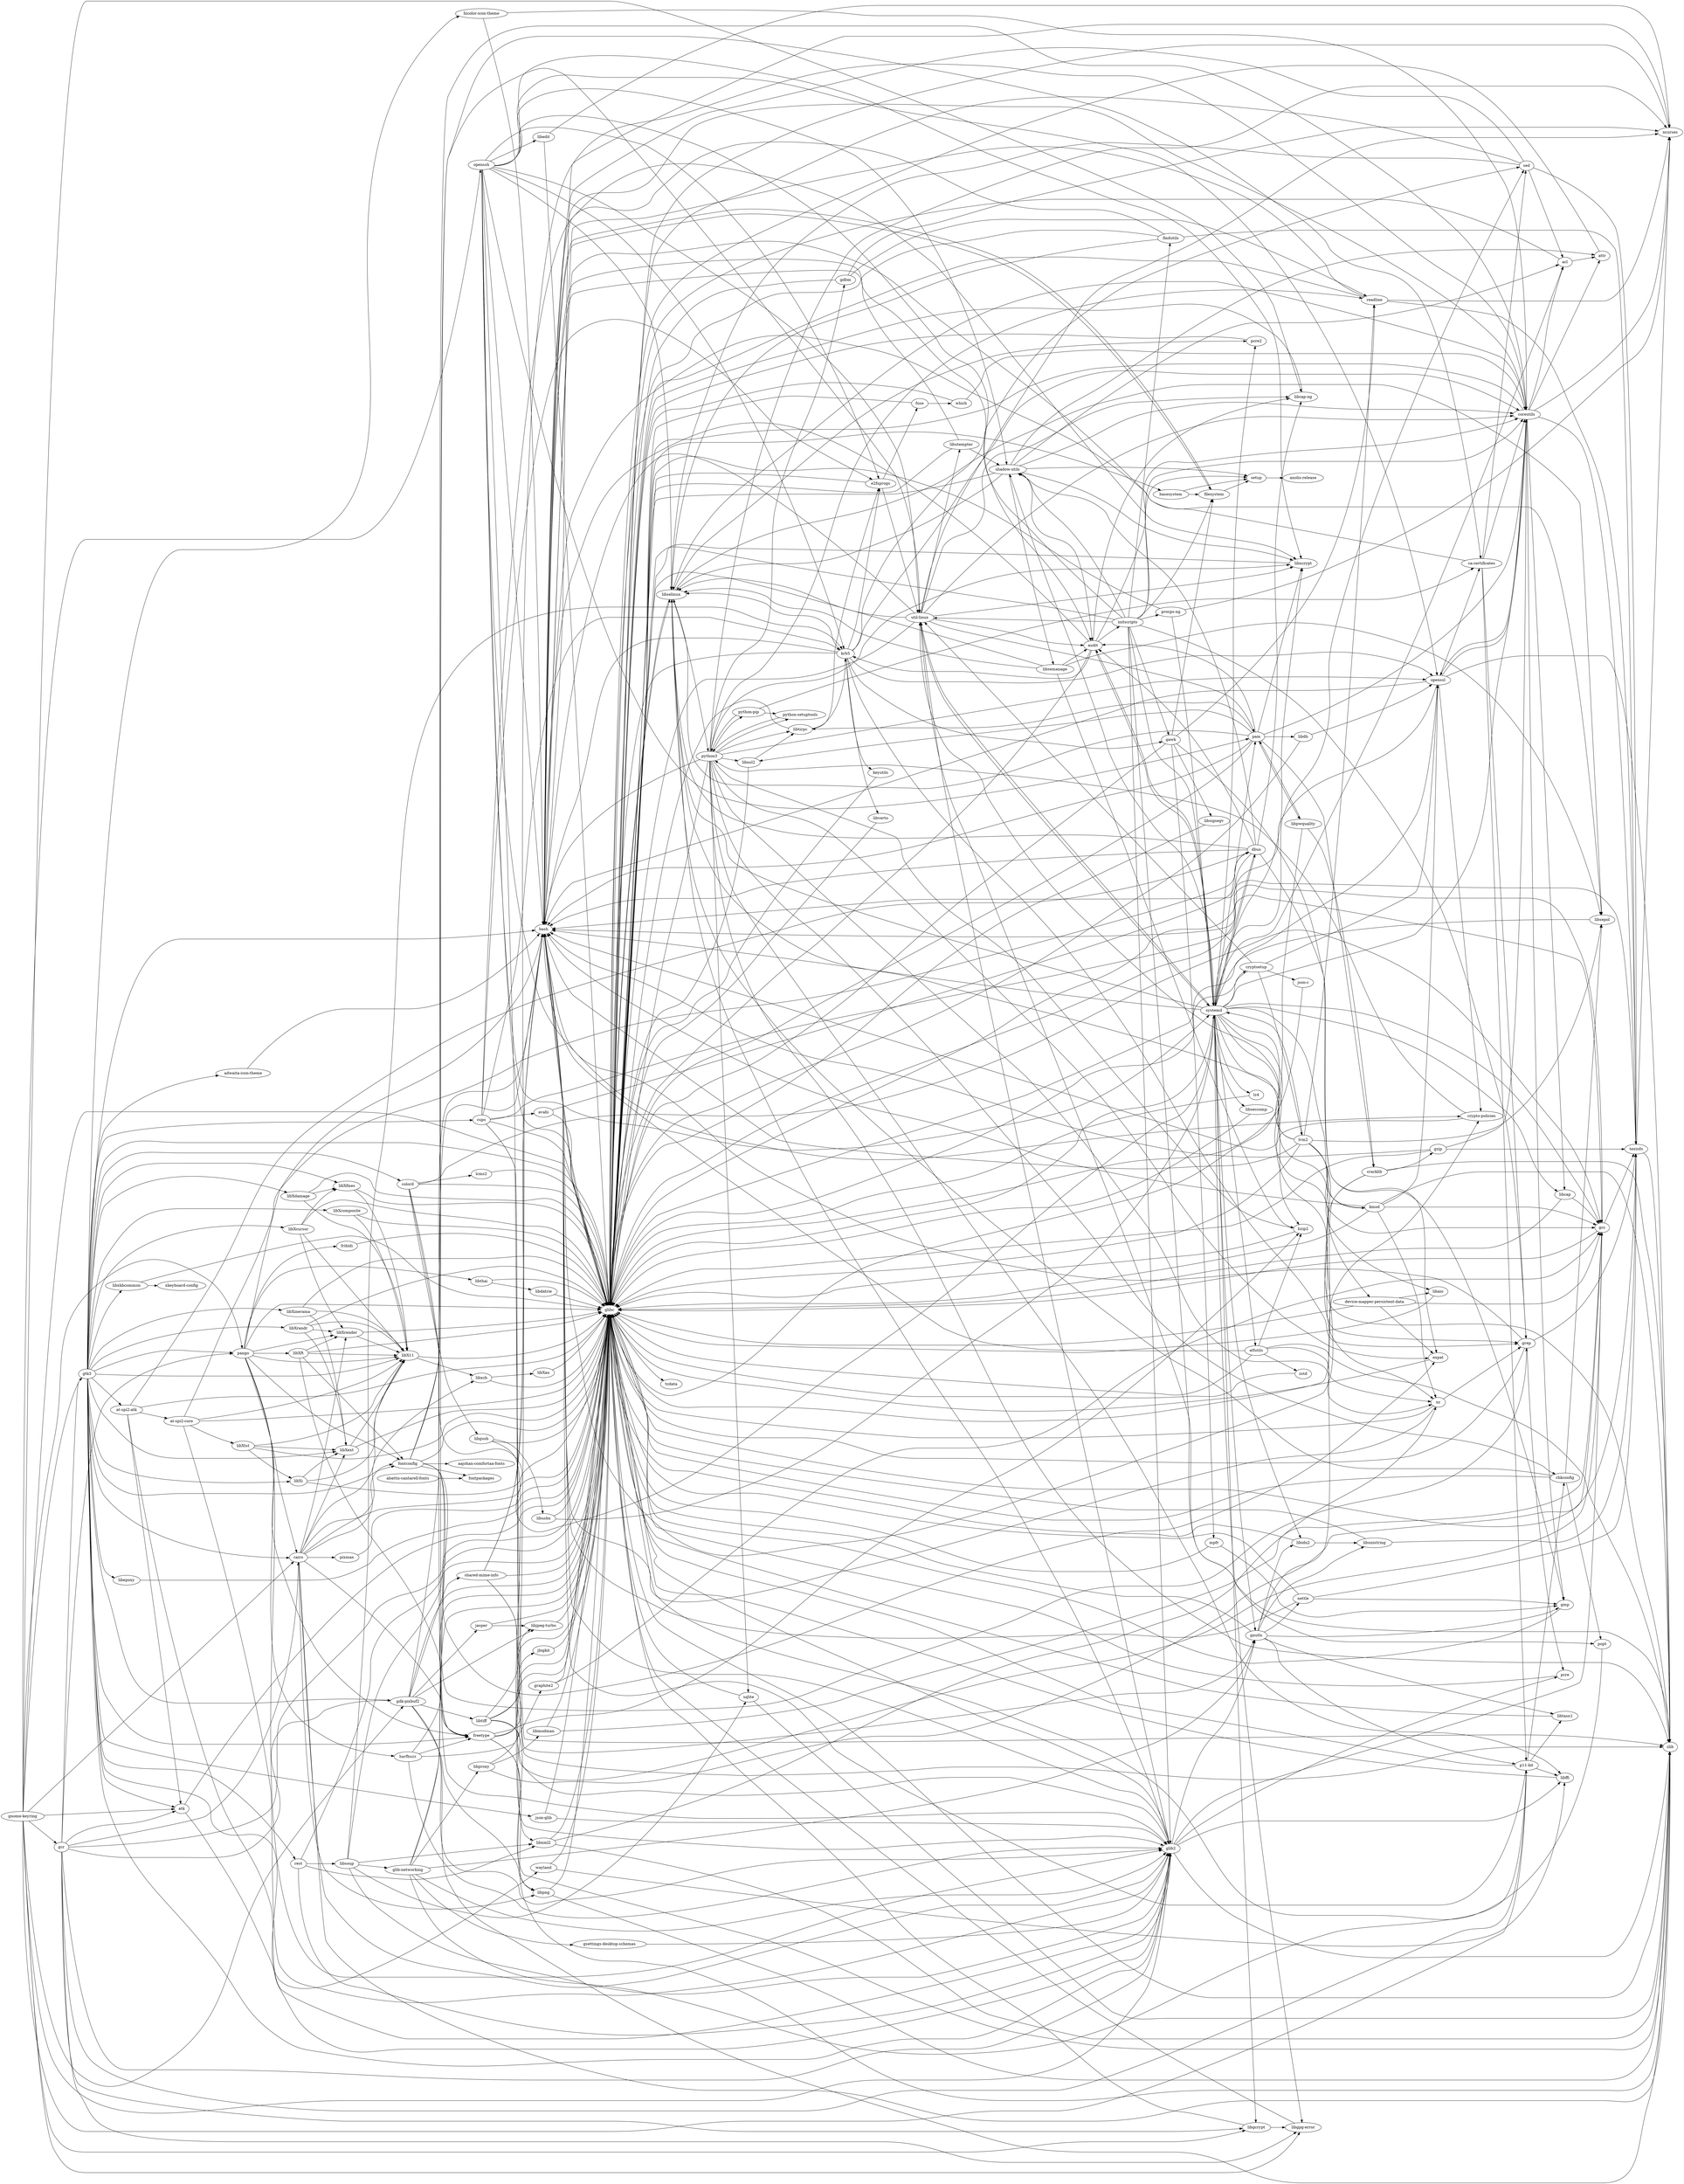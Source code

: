 digraph MyPicture {
	graph [rankdir=LR]
	openssh
	openssh -> bash
	openssh -> "util-linux"
	openssh -> audit
	openssh -> libxcrypt
	openssh -> openssl
	openssh -> glibc
	openssh -> libselinux
	openssh -> zlib
	openssh -> "crypto-policies"
	openssh -> e2fsprogs
	openssh -> libedit
	openssh -> krb5
	openssh -> "shadow-utils"
	openssh -> pam
	openssh -> systemd
	bash
	bash -> filesystem
	bash -> glibc
	bash -> ncurses
	"util-linux"
	"util-linux" -> bash
	"util-linux" -> glibc
	"util-linux" -> coreutils
	"util-linux" -> libselinux
	"util-linux" -> pam
	"util-linux" -> audit
	"util-linux" -> "libcap-ng"
	"util-linux" -> libxcrypt
	"util-linux" -> ncurses
	"util-linux" -> systemd
	"util-linux" -> libutempter
	"util-linux" -> zlib
	audit
	audit -> bash
	audit -> coreutils
	audit -> glibc
	audit -> initscripts
	audit -> "libcap-ng"
	audit -> krb5
	audit -> systemd
	libxcrypt
	libxcrypt -> glibc
	openssl
	openssl -> bash
	openssl -> coreutils
	openssl -> glibc
	openssl -> zlib
	openssl -> "ca-certificates"
	openssl -> "crypto-policies"
	glibc
	glibc -> basesystem
	glibc -> bash
	glibc -> libselinux
	glibc -> tzdata
	libselinux
	libselinux -> glibc
	libselinux -> pcre2
	libselinux -> libsepol
	libselinux -> python3
	zlib
	zlib -> glibc
	"crypto-policies"
	"crypto-policies" -> bash
	"crypto-policies" -> python3
	e2fsprogs
	e2fsprogs -> "util-linux"
	e2fsprogs -> glibc
	e2fsprogs -> fuse
	libedit
	libedit -> ncurses
	libedit -> glibc
	krb5
	krb5 -> bash
	krb5 -> coreutils
	krb5 -> gawk
	krb5 -> grep
	krb5 -> keyutils
	krb5 -> e2fsprogs
	krb5 -> openssl
	krb5 -> glibc
	krb5 -> libselinux
	krb5 -> libverto
	krb5 -> sed
	"shadow-utils"
	"shadow-utils" -> audit
	"shadow-utils" -> coreutils
	"shadow-utils" -> glibc
	"shadow-utils" -> acl
	"shadow-utils" -> attr
	"shadow-utils" -> libxcrypt
	"shadow-utils" -> libselinux
	"shadow-utils" -> libsemanage
	"shadow-utils" -> setup
	pam
	pam -> bash
	pam -> glibc
	pam -> audit
	pam -> coreutils
	pam -> cracklib
	pam -> libxcrypt
	pam -> libdb
	pam -> libnsl2
	pam -> libpwquality
	pam -> libselinux
	pam -> libtirpc
	systemd
	systemd -> bash
	systemd -> glibc
	systemd -> "shadow-utils"
	systemd -> acl
	systemd -> coreutils
	systemd -> dbus
	systemd -> grep
	systemd -> audit
	systemd -> "util-linux"
	systemd -> bzip2
	systemd -> libcap
	systemd -> libxcrypt
	systemd -> cryptsetup
	systemd -> elfutils
	systemd -> gcc
	systemd -> libgcrypt
	systemd -> gnutls
	systemd -> "libgpg-error"
	systemd -> libidn2
	systemd -> kmod
	systemd -> lz4
	systemd -> xz
	systemd -> pam
	systemd -> pcre2
	systemd -> libseccomp
	systemd -> libselinux
	systemd -> zlib
	systemd -> openssl
	systemd -> sed
	acl
	acl -> glibc
	acl -> attr
	coreutils
	coreutils -> acl
	coreutils -> attr
	coreutils -> libcap
	coreutils -> openssl
	coreutils -> gmp
	coreutils -> glibc
	coreutils -> libselinux
	coreutils -> ncurses
	coreutils -> bash
	coreutils -> texinfo
	dbus
	dbus -> systemd
	dbus -> bash
	dbus -> "shadow-utils"
	dbus -> audit
	dbus -> "libcap-ng"
	dbus -> expat
	dbus -> glibc
	dbus -> libselinux
	grep
	grep -> bash
	grep -> texinfo
	grep -> pcre
	grep -> glibc
	bzip2
	bzip2 -> glibc
	libcap
	libcap -> gcc
	libcap -> glibc
	cryptsetup
	cryptsetup -> glibc
	cryptsetup -> "util-linux"
	cryptsetup -> openssl
	cryptsetup -> lvm2
	cryptsetup -> "json-c"
	elfutils
	elfutils -> bash
	elfutils -> glibc
	elfutils -> zlib
	elfutils -> bzip2
	elfutils -> xz
	elfutils -> zstd
	gcc
	gcc -> bash
	gcc -> texinfo
	gcc -> glibc
	libgcrypt
	libgcrypt -> glibc
	libgcrypt -> "libgpg-error"
	gnutls
	gnutls -> "crypto-policies"
	gnutls -> glibc
	gnutls -> gmp
	gnutls -> nettle
	gnutls -> libidn2
	gnutls -> "p11-kit"
	gnutls -> libtasn1
	gnutls -> libunistring
	"libgpg-error"
	"libgpg-error" -> glibc
	libidn2
	libidn2 -> libunistring
	libidn2 -> glibc
	kmod
	kmod -> bash
	kmod -> glibc
	kmod -> openssl
	kmod -> gcc
	kmod -> xz
	kmod -> zlib
	lz4
	lz4 -> glibc
	xz
	xz -> bash
	xz -> grep
	xz -> glibc
	pcre2
	pcre2 -> glibc
	libseccomp
	libseccomp -> glibc
	sed
	sed -> bash
	sed -> texinfo
	sed -> acl
	sed -> libselinux
	sed -> glibc
	texinfo
	texinfo -> bash
	texinfo -> ncurses
	texinfo -> zlib
	texinfo -> glibc
	ncurses
	ncurses -> glibc
	libunistring
	libunistring -> texinfo
	libunistring -> glibc
	gmp
	gmp -> glibc
	nettle
	nettle -> bash
	nettle -> glibc
	nettle -> texinfo
	nettle -> gmp
	"p11-kit"
	"p11-kit" -> glibc
	"p11-kit" -> libffi
	"p11-kit" -> bash
	"p11-kit" -> chkconfig
	"p11-kit" -> libtasn1
	libtasn1
	libtasn1 -> glibc
	libffi
	libffi -> glibc
	chkconfig
	chkconfig -> popt
	chkconfig -> libselinux
	chkconfig -> libsepol
	chkconfig -> glibc
	popt
	popt -> glibc
	libsepol
	libsepol -> bash
	libsepol -> glibc
	zstd
	zstd -> glibc
	lvm2
	lvm2 -> bash
	lvm2 -> glibc
	lvm2 -> libselinux
	lvm2 -> libsepol
	lvm2 -> systemd
	lvm2 -> "util-linux"
	lvm2 -> gcc
	lvm2 -> "device-mapper-persistent-data"
	lvm2 -> libaio
	lvm2 -> readline
	lvm2 -> kmod
	"json-c"
	"json-c" -> glibc
	"device-mapper-persistent-data"
	"device-mapper-persistent-data" -> expat
	"device-mapper-persistent-data" -> glibc
	"device-mapper-persistent-data" -> libaio
	"device-mapper-persistent-data" -> gcc
	libaio
	libaio -> glibc
	readline
	readline -> bash
	readline -> glibc
	readline -> texinfo
	readline -> ncurses
	expat
	expat -> glibc
	pcre
	pcre -> glibc
	"libcap-ng"
	"libcap-ng" -> glibc
	attr
	attr -> glibc
	cracklib
	cracklib -> bash
	cracklib -> glibc
	cracklib -> gzip
	cracklib -> zlib
	libdb
	libdb -> glibc
	libdb -> openssl
	libnsl2
	libnsl2 -> glibc
	libnsl2 -> libtirpc
	libpwquality
	libpwquality -> cracklib
	libpwquality -> pam
	libpwquality -> glibc
	libtirpc
	libtirpc -> glibc
	libtirpc -> e2fsprogs
	libtirpc -> krb5
	gzip
	gzip -> bash
	gzip -> texinfo
	gzip -> coreutils
	gzip -> glibc
	libsemanage
	libsemanage -> audit
	libsemanage -> bzip2
	libsemanage -> libselinux
	libsemanage -> libsepol
	libsemanage -> glibc
	setup
	setup -> "anolis-release"
	"anolis-release"
	gawk
	gawk -> filesystem
	gawk -> glibc
	gawk -> gmp
	gawk -> mpfr
	gawk -> readline
	gawk -> libsigsegv
	keyutils
	keyutils -> glibc
	libverto
	libverto -> glibc
	filesystem
	filesystem -> bash
	filesystem -> setup
	mpfr
	mpfr -> glibc
	mpfr -> gmp
	libsigsegv
	libsigsegv -> glibc
	fuse
	fuse -> glibc
	fuse -> which
	which
	which -> coreutils
	which -> glibc
	python3
	python3 -> bash
	python3 -> chkconfig
	python3 -> openssl
	python3 -> glibc
	python3 -> "python-setuptools"
	python3 -> "python-pip"
	python3 -> gdbm
	python3 -> bzip2
	python3 -> libxcrypt
	python3 -> expat
	python3 -> libffi
	python3 -> xz
	python3 -> ncurses
	python3 -> libnsl2
	python3 -> readline
	python3 -> sqlite
	python3 -> libtirpc
	python3 -> zlib
	"python-setuptools"
	"python-setuptools" -> python3
	"python-pip"
	"python-pip" -> "ca-certificates"
	"python-pip" -> "python-setuptools"
	"python-pip" -> python3
	gdbm
	gdbm -> ncurses
	gdbm -> readline
	gdbm -> glibc
	sqlite
	sqlite -> glibc
	sqlite -> zlib
	"ca-certificates"
	"ca-certificates" -> bash
	"ca-certificates" -> coreutils
	"ca-certificates" -> grep
	"ca-certificates" -> "p11-kit"
	"ca-certificates" -> sed
	basesystem
	basesystem -> filesystem
	basesystem -> setup
	tzdata
	initscripts
	initscripts -> bash
	initscripts -> coreutils
	initscripts -> filesystem
	initscripts -> findutils
	initscripts -> gawk
	initscripts -> grep
	initscripts -> glib2
	initscripts -> popt
	initscripts -> "procps-ng"
	initscripts -> glibc
	initscripts -> setup
	initscripts -> "shadow-utils"
	initscripts -> systemd
	initscripts -> "util-linux"
	findutils
	findutils -> bash
	findutils -> texinfo
	findutils -> glibc
	findutils -> libselinux
	glib2
	glib2 -> bash
	glib2 -> glibc
	glib2 -> libffi
	glib2 -> gcc
	glib2 -> gnutls
	glib2 -> "util-linux"
	glib2 -> pcre
	glib2 -> libselinux
	glib2 -> zlib
	"procps-ng"
	"procps-ng" -> glibc
	"procps-ng" -> ncurses
	"procps-ng" -> systemd
	libutempter
	libutempter -> bash
	libutempter -> glibc
	libutempter -> "shadow-utils"
	pixman
	pixman -> glibc
	"adwaita-icon-theme"
	"adwaita-icon-theme" -> bash
	jbigkit
	jbigkit -> glibc
	libtiff
	libtiff -> gcc
	libtiff -> jbigkit
	libtiff -> "libjpeg-turbo"
	libtiff -> glibc
	libtiff -> zlib
	"libjpeg-turbo"
	"libjpeg-turbo" -> glibc
	jasper
	jasper -> "libjpeg-turbo"
	jasper -> glibc
	libXtst
	libXtst -> libX11
	libXtst -> libXext
	libXtst -> libXi
	libXtst -> glibc
	libX11
	libX11 -> glibc
	libX11 -> libxcb
	libXext
	libXext -> libX11
	libXext -> glibc
	libXi
	libXi -> libX11
	libXi -> libXext
	libXi -> glibc
	libxcb
	libxcb -> libXau
	libxcb -> glibc
	libXau
	libXau -> glibc
	"at-spi2-core"
	"at-spi2-core" -> glibc
	"at-spi2-core" -> dbus
	"at-spi2-core" -> libX11
	"at-spi2-core" -> libXtst
	"at-spi2-core" -> glib2
	libusbx
	libusbx -> glibc
	libusbx -> systemd
	lcms2
	lcms2 -> glibc
	libgusb
	libgusb -> glib2
	libgusb -> libusbx
	libgusb -> glibc
	avahi
	avahi -> dbus
	avahi -> glibc
	libmodman
	libmodman -> glibc
	libmodman -> gcc
	libproxy
	libproxy -> glibc
	libproxy -> gcc
	libproxy -> libmodman
	"gsettings-desktop-schemas"
	"gsettings-desktop-schemas" -> glib2
	"glib-networking"
	"glib-networking" -> "ca-certificates"
	"glib-networking" -> glib2
	"glib-networking" -> "gsettings-desktop-schemas"
	"glib-networking" -> gnutls
	"glib-networking" -> "p11-kit"
	"glib-networking" -> libproxy
	"glib-networking" -> glibc
	libsoup
	libsoup -> "glib-networking"
	libsoup -> glib2
	libsoup -> krb5
	libsoup -> sqlite
	libsoup -> libxml2
	libsoup -> glibc
	libxml2
	libxml2 -> glibc
	libxml2 -> xz
	libxml2 -> zlib
	"xkeyboard-config"
	libxkbcommon
	libxkbcommon -> glibc
	libxkbcommon -> "xkeyboard-config"
	wayland
	wayland -> libffi
	wayland -> glibc
	rest
	rest -> glibc
	rest -> glib2
	rest -> libsoup
	rest -> libxml2
	"json-glib"
	"json-glib" -> glib2
	"json-glib" -> glibc
	libepoxy
	libepoxy -> glibc
	cups
	cups -> avahi
	cups -> e2fsprogs
	cups -> libxcrypt
	cups -> gcc
	cups -> gnutls
	cups -> krb5
	cups -> glibc
	cups -> zlib
	colord
	colord -> gcc
	colord -> glib2
	colord -> libgusb
	colord -> lcms2
	colord -> glibc
	colord -> systemd
	"at-spi2-atk"
	"at-spi2-atk" -> glibc
	"at-spi2-atk" -> "at-spi2-core"
	"at-spi2-atk" -> atk
	"at-spi2-atk" -> dbus
	"at-spi2-atk" -> glib2
	atk
	atk -> glibc
	atk -> glib2
	libXrandr
	libXrandr -> libX11
	libXrandr -> libXext
	libXrandr -> libXrender
	libXrandr -> glibc
	libXrender
	libXrender -> libX11
	libXrender -> glibc
	libXinerama
	libXinerama -> libX11
	libXinerama -> libXext
	libXinerama -> glibc
	libXfixes
	libXfixes -> libX11
	libXfixes -> glibc
	libXdamage
	libXdamage -> libX11
	libXdamage -> libXfixes
	libXdamage -> glibc
	libXcursor
	libXcursor -> libX11
	libXcursor -> libXfixes
	libXcursor -> libXrender
	libXcursor -> glibc
	libXcomposite
	libXcomposite -> libX11
	libXcomposite -> glibc
	"hicolor-icon-theme"
	"hicolor-icon-theme" -> bash
	"hicolor-icon-theme" -> coreutils
	gtk3
	gtk3 -> "gdk-pixbuf2"
	gtk3 -> glib2
	gtk3 -> glibc
	gtk3 -> bash
	gtk3 -> "adwaita-icon-theme"
	gtk3 -> atk
	gtk3 -> cairo
	gtk3 -> "hicolor-icon-theme"
	gtk3 -> libX11
	gtk3 -> libXcomposite
	gtk3 -> libXcursor
	gtk3 -> libXdamage
	gtk3 -> libXext
	gtk3 -> libXfixes
	gtk3 -> libXi
	gtk3 -> libXinerama
	gtk3 -> libXrandr
	gtk3 -> "at-spi2-atk"
	gtk3 -> colord
	gtk3 -> cups
	gtk3 -> libepoxy
	gtk3 -> fontconfig
	gtk3 -> freetype
	gtk3 -> "json-glib"
	gtk3 -> pango
	gtk3 -> rest
	gtk3 -> wayland
	gtk3 -> libxkbcommon
	"gdk-pixbuf2"
	"gdk-pixbuf2" -> bash
	"gdk-pixbuf2" -> glib2
	"gdk-pixbuf2" -> glibc
	"gdk-pixbuf2" -> libpng
	"gdk-pixbuf2" -> zlib
	"gdk-pixbuf2" -> "shared-mime-info"
	"gdk-pixbuf2" -> jasper
	"gdk-pixbuf2" -> "libjpeg-turbo"
	"gdk-pixbuf2" -> libtiff
	cairo
	cairo -> libX11
	cairo -> libXext
	cairo -> libXrender
	cairo -> glibc
	cairo -> fontconfig
	cairo -> freetype
	cairo -> glib2
	cairo -> pixman
	cairo -> libpng
	cairo -> libxcb
	cairo -> zlib
	fontconfig
	fontconfig -> bash
	fontconfig -> glibc
	fontconfig -> coreutils
	fontconfig -> "aajohan-comfortaa-fonts"
	fontconfig -> fontpackages
	fontconfig -> freetype
	fontconfig -> grep
	fontconfig -> expat
	fontconfig -> "util-linux"
	freetype
	freetype -> bash
	freetype -> glibc
	freetype -> bzip2
	freetype -> libpng
	freetype -> zlib
	pango
	pango -> bash
	pango -> cairo
	pango -> fontconfig
	pango -> freetype
	pango -> fribidi
	pango -> glib2
	pango -> harfbuzz
	pango -> libX11
	pango -> libXft
	pango -> libXrender
	pango -> glibc
	pango -> libthai
	fribidi
	fribidi -> glibc
	harfbuzz
	harfbuzz -> glibc
	harfbuzz -> freetype
	harfbuzz -> glib2
	harfbuzz -> graphite2
	libXft
	libXft -> fontconfig
	libXft -> libX11
	libXft -> libXrender
	libXft -> freetype
	libXft -> glibc
	libthai
	libthai -> glibc
	libthai -> libdatrie
	libdatrie
	libdatrie -> glibc
	graphite2
	graphite2 -> gcc
	graphite2 -> glibc
	libpng
	libpng -> glibc
	libpng -> zlib
	"aajohan-comfortaa-fonts"
	fontpackages
	"shared-mime-info"
	"shared-mime-info" -> bash
	"shared-mime-info" -> coreutils
	"shared-mime-info" -> glib2
	"shared-mime-info" -> glibc
	"shared-mime-info" -> libxml2
	"abattis-cantarell-fonts"
	"abattis-cantarell-fonts" -> fontpackages
	gcr
	gcr -> glibc
	gcr -> atk
	gcr -> cairo
	gcr -> libgcrypt
	gcr -> gtk3
	gcr -> "gdk-pixbuf2"
	gcr -> glib2
	gcr -> "libgpg-error"
	gcr -> "p11-kit"
	gcr -> pango
	"gnome-keyring"
	"gnome-keyring" -> openssh
	"gnome-keyring" -> gcr
	"gnome-keyring" -> glibc
	"gnome-keyring" -> atk
	"gnome-keyring" -> cairo
	"gnome-keyring" -> "libcap-ng"
	"gnome-keyring" -> libgcrypt
	"gnome-keyring" -> gtk3
	"gnome-keyring" -> "gdk-pixbuf2"
	"gnome-keyring" -> glib2
	"gnome-keyring" -> "libgpg-error"
	"gnome-keyring" -> "p11-kit"
	"gnome-keyring" -> pango
}

